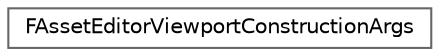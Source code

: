 digraph "Graphical Class Hierarchy"
{
 // INTERACTIVE_SVG=YES
 // LATEX_PDF_SIZE
  bgcolor="transparent";
  edge [fontname=Helvetica,fontsize=10,labelfontname=Helvetica,labelfontsize=10];
  node [fontname=Helvetica,fontsize=10,shape=box,height=0.2,width=0.4];
  rankdir="LR";
  Node0 [id="Node000000",label="FAssetEditorViewportConstructionArgs",height=0.2,width=0.4,color="grey40", fillcolor="white", style="filled",URL="$d7/d62/structFAssetEditorViewportConstructionArgs.html",tooltip="Arguments for constructing a viewport."];
}
